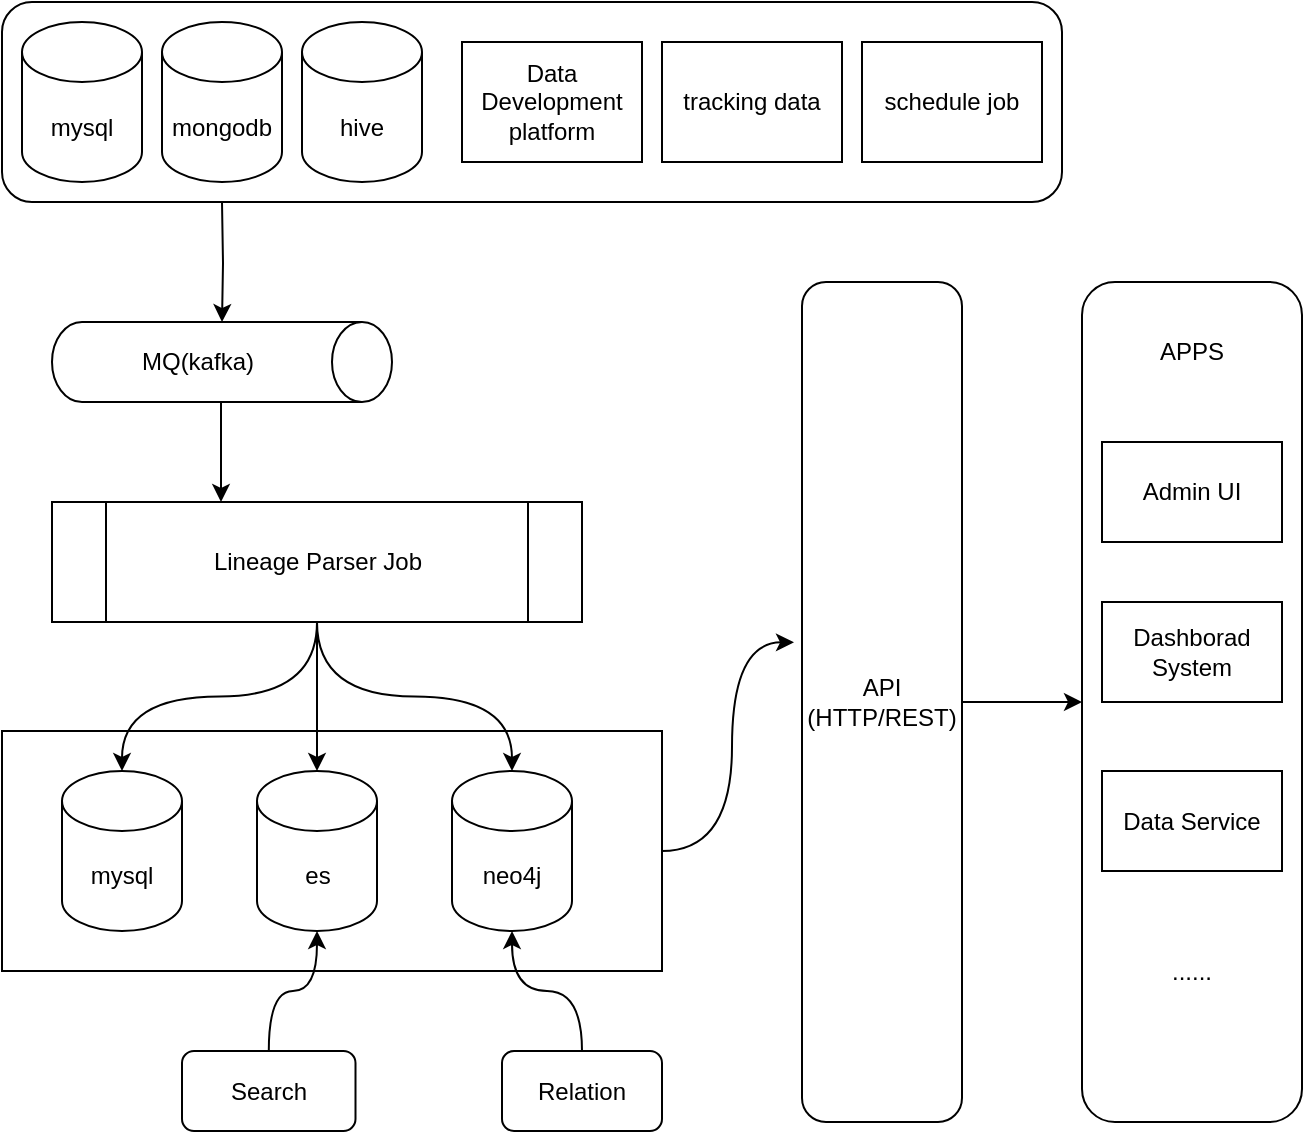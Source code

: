 <mxfile version="22.1.5" type="github">
  <diagram name="第 1 页" id="obevs3YZdFD0K9c6LPep">
    <mxGraphModel dx="1434" dy="746" grid="1" gridSize="10" guides="1" tooltips="1" connect="1" arrows="1" fold="1" page="1" pageScale="1" pageWidth="827" pageHeight="1169" math="0" shadow="0">
      <root>
        <mxCell id="0" />
        <mxCell id="1" parent="0" />
        <mxCell id="IqKJ3Grns9YhJ9xSelWy-29" value="" style="rounded=0;whiteSpace=wrap;html=1;" vertex="1" parent="1">
          <mxGeometry x="30" y="384.5" width="330" height="120" as="geometry" />
        </mxCell>
        <mxCell id="IqKJ3Grns9YhJ9xSelWy-4" value="" style="rounded=1;whiteSpace=wrap;html=1;" vertex="1" parent="1">
          <mxGeometry x="30" y="20" width="530" height="100" as="geometry" />
        </mxCell>
        <mxCell id="IqKJ3Grns9YhJ9xSelWy-1" value="mysql" style="shape=cylinder3;whiteSpace=wrap;html=1;boundedLbl=1;backgroundOutline=1;size=15;" vertex="1" parent="1">
          <mxGeometry x="40" y="30" width="60" height="80" as="geometry" />
        </mxCell>
        <mxCell id="IqKJ3Grns9YhJ9xSelWy-16" value="" style="edgeStyle=orthogonalEdgeStyle;rounded=0;orthogonalLoop=1;jettySize=auto;html=1;" edge="1" parent="1" target="IqKJ3Grns9YhJ9xSelWy-8">
          <mxGeometry relative="1" as="geometry">
            <mxPoint x="140" y="120" as="sourcePoint" />
          </mxGeometry>
        </mxCell>
        <mxCell id="IqKJ3Grns9YhJ9xSelWy-2" value="mongodb" style="shape=cylinder3;whiteSpace=wrap;html=1;boundedLbl=1;backgroundOutline=1;size=15;" vertex="1" parent="1">
          <mxGeometry x="110" y="30" width="60" height="80" as="geometry" />
        </mxCell>
        <mxCell id="IqKJ3Grns9YhJ9xSelWy-3" value="hive" style="shape=cylinder3;whiteSpace=wrap;html=1;boundedLbl=1;backgroundOutline=1;size=15;" vertex="1" parent="1">
          <mxGeometry x="180" y="30" width="60" height="80" as="geometry" />
        </mxCell>
        <mxCell id="IqKJ3Grns9YhJ9xSelWy-5" value="Data Development platform" style="rounded=0;whiteSpace=wrap;html=1;" vertex="1" parent="1">
          <mxGeometry x="260" y="40" width="90" height="60" as="geometry" />
        </mxCell>
        <mxCell id="IqKJ3Grns9YhJ9xSelWy-6" value="tracking data" style="rounded=0;whiteSpace=wrap;html=1;" vertex="1" parent="1">
          <mxGeometry x="360" y="40" width="90" height="60" as="geometry" />
        </mxCell>
        <mxCell id="IqKJ3Grns9YhJ9xSelWy-7" value="schedule job" style="rounded=0;whiteSpace=wrap;html=1;" vertex="1" parent="1">
          <mxGeometry x="460" y="40" width="90" height="60" as="geometry" />
        </mxCell>
        <mxCell id="IqKJ3Grns9YhJ9xSelWy-8" value="MQ(kafka)" style="shape=cylinder3;whiteSpace=wrap;html=1;boundedLbl=1;backgroundOutline=1;size=15;direction=south;" vertex="1" parent="1">
          <mxGeometry x="55" y="180" width="170" height="40" as="geometry" />
        </mxCell>
        <mxCell id="IqKJ3Grns9YhJ9xSelWy-10" value="Lineage Parser Job" style="shape=process;whiteSpace=wrap;html=1;backgroundOutline=1;" vertex="1" parent="1">
          <mxGeometry x="55" y="270" width="265" height="60" as="geometry" />
        </mxCell>
        <mxCell id="IqKJ3Grns9YhJ9xSelWy-11" value="mysql" style="shape=cylinder3;whiteSpace=wrap;html=1;boundedLbl=1;backgroundOutline=1;size=15;" vertex="1" parent="1">
          <mxGeometry x="60" y="404.5" width="60" height="80" as="geometry" />
        </mxCell>
        <mxCell id="IqKJ3Grns9YhJ9xSelWy-12" value="es" style="shape=cylinder3;whiteSpace=wrap;html=1;boundedLbl=1;backgroundOutline=1;size=15;" vertex="1" parent="1">
          <mxGeometry x="157.5" y="404.5" width="60" height="80" as="geometry" />
        </mxCell>
        <mxCell id="IqKJ3Grns9YhJ9xSelWy-13" value="neo4j" style="shape=cylinder3;whiteSpace=wrap;html=1;boundedLbl=1;backgroundOutline=1;size=15;" vertex="1" parent="1">
          <mxGeometry x="255" y="404.5" width="60" height="80" as="geometry" />
        </mxCell>
        <mxCell id="IqKJ3Grns9YhJ9xSelWy-15" value="" style="endArrow=classic;html=1;rounded=0;" edge="1" parent="1">
          <mxGeometry width="50" height="50" relative="1" as="geometry">
            <mxPoint x="139.5" y="220" as="sourcePoint" />
            <mxPoint x="139.5" y="270" as="targetPoint" />
          </mxGeometry>
        </mxCell>
        <mxCell id="IqKJ3Grns9YhJ9xSelWy-20" value="Search" style="rounded=1;whiteSpace=wrap;html=1;" vertex="1" parent="1">
          <mxGeometry x="120" y="544.5" width="86.75" height="40" as="geometry" />
        </mxCell>
        <mxCell id="IqKJ3Grns9YhJ9xSelWy-22" value="Relation" style="rounded=1;whiteSpace=wrap;html=1;" vertex="1" parent="1">
          <mxGeometry x="280" y="544.5" width="80" height="40" as="geometry" />
        </mxCell>
        <mxCell id="IqKJ3Grns9YhJ9xSelWy-24" style="edgeStyle=orthogonalEdgeStyle;rounded=0;orthogonalLoop=1;jettySize=auto;html=1;entryX=0.5;entryY=1;entryDx=0;entryDy=0;entryPerimeter=0;curved=1;" edge="1" parent="1" source="IqKJ3Grns9YhJ9xSelWy-20" target="IqKJ3Grns9YhJ9xSelWy-12">
          <mxGeometry relative="1" as="geometry" />
        </mxCell>
        <mxCell id="IqKJ3Grns9YhJ9xSelWy-25" style="edgeStyle=orthogonalEdgeStyle;rounded=0;orthogonalLoop=1;jettySize=auto;html=1;entryX=0.5;entryY=1;entryDx=0;entryDy=0;entryPerimeter=0;curved=1;" edge="1" parent="1" source="IqKJ3Grns9YhJ9xSelWy-22" target="IqKJ3Grns9YhJ9xSelWy-13">
          <mxGeometry relative="1" as="geometry" />
        </mxCell>
        <mxCell id="IqKJ3Grns9YhJ9xSelWy-26" style="edgeStyle=orthogonalEdgeStyle;rounded=0;orthogonalLoop=1;jettySize=auto;html=1;entryX=0.5;entryY=0;entryDx=0;entryDy=0;entryPerimeter=0;curved=1;" edge="1" parent="1" source="IqKJ3Grns9YhJ9xSelWy-10" target="IqKJ3Grns9YhJ9xSelWy-11">
          <mxGeometry relative="1" as="geometry" />
        </mxCell>
        <mxCell id="IqKJ3Grns9YhJ9xSelWy-27" style="edgeStyle=orthogonalEdgeStyle;rounded=0;orthogonalLoop=1;jettySize=auto;html=1;entryX=0.5;entryY=0;entryDx=0;entryDy=0;entryPerimeter=0;curved=1;" edge="1" parent="1" source="IqKJ3Grns9YhJ9xSelWy-10" target="IqKJ3Grns9YhJ9xSelWy-12">
          <mxGeometry relative="1" as="geometry" />
        </mxCell>
        <mxCell id="IqKJ3Grns9YhJ9xSelWy-28" style="edgeStyle=orthogonalEdgeStyle;rounded=0;orthogonalLoop=1;jettySize=auto;html=1;entryX=0.5;entryY=0;entryDx=0;entryDy=0;entryPerimeter=0;curved=1;" edge="1" parent="1" source="IqKJ3Grns9YhJ9xSelWy-10" target="IqKJ3Grns9YhJ9xSelWy-13">
          <mxGeometry relative="1" as="geometry" />
        </mxCell>
        <mxCell id="IqKJ3Grns9YhJ9xSelWy-34" style="edgeStyle=orthogonalEdgeStyle;rounded=0;orthogonalLoop=1;jettySize=auto;html=1;entryX=0;entryY=0.5;entryDx=0;entryDy=0;" edge="1" parent="1" source="IqKJ3Grns9YhJ9xSelWy-31" target="IqKJ3Grns9YhJ9xSelWy-32">
          <mxGeometry relative="1" as="geometry" />
        </mxCell>
        <mxCell id="IqKJ3Grns9YhJ9xSelWy-31" value="API&lt;br&gt;(HTTP/REST)" style="rounded=1;whiteSpace=wrap;html=1;" vertex="1" parent="1">
          <mxGeometry x="430" y="160" width="80" height="420" as="geometry" />
        </mxCell>
        <mxCell id="IqKJ3Grns9YhJ9xSelWy-32" value="" style="rounded=1;whiteSpace=wrap;html=1;" vertex="1" parent="1">
          <mxGeometry x="570" y="160" width="110" height="420" as="geometry" />
        </mxCell>
        <mxCell id="IqKJ3Grns9YhJ9xSelWy-33" style="edgeStyle=orthogonalEdgeStyle;rounded=0;orthogonalLoop=1;jettySize=auto;html=1;entryX=-0.05;entryY=0.429;entryDx=0;entryDy=0;entryPerimeter=0;curved=1;" edge="1" parent="1" source="IqKJ3Grns9YhJ9xSelWy-29" target="IqKJ3Grns9YhJ9xSelWy-31">
          <mxGeometry relative="1" as="geometry" />
        </mxCell>
        <mxCell id="IqKJ3Grns9YhJ9xSelWy-35" value="Admin UI" style="rounded=0;whiteSpace=wrap;html=1;" vertex="1" parent="1">
          <mxGeometry x="580" y="240" width="90" height="50" as="geometry" />
        </mxCell>
        <mxCell id="IqKJ3Grns9YhJ9xSelWy-36" value="APPS" style="text;html=1;strokeColor=none;fillColor=none;align=center;verticalAlign=middle;whiteSpace=wrap;rounded=0;" vertex="1" parent="1">
          <mxGeometry x="595" y="180" width="60" height="30" as="geometry" />
        </mxCell>
        <mxCell id="IqKJ3Grns9YhJ9xSelWy-37" value="Dashborad System" style="rounded=0;whiteSpace=wrap;html=1;" vertex="1" parent="1">
          <mxGeometry x="580" y="320" width="90" height="50" as="geometry" />
        </mxCell>
        <mxCell id="IqKJ3Grns9YhJ9xSelWy-38" value="Data&amp;nbsp;Service" style="rounded=0;whiteSpace=wrap;html=1;" vertex="1" parent="1">
          <mxGeometry x="580" y="404.5" width="90" height="50" as="geometry" />
        </mxCell>
        <mxCell id="IqKJ3Grns9YhJ9xSelWy-39" value="......" style="text;html=1;strokeColor=none;fillColor=none;align=center;verticalAlign=middle;whiteSpace=wrap;rounded=0;" vertex="1" parent="1">
          <mxGeometry x="595" y="490" width="60" height="30" as="geometry" />
        </mxCell>
      </root>
    </mxGraphModel>
  </diagram>
</mxfile>
